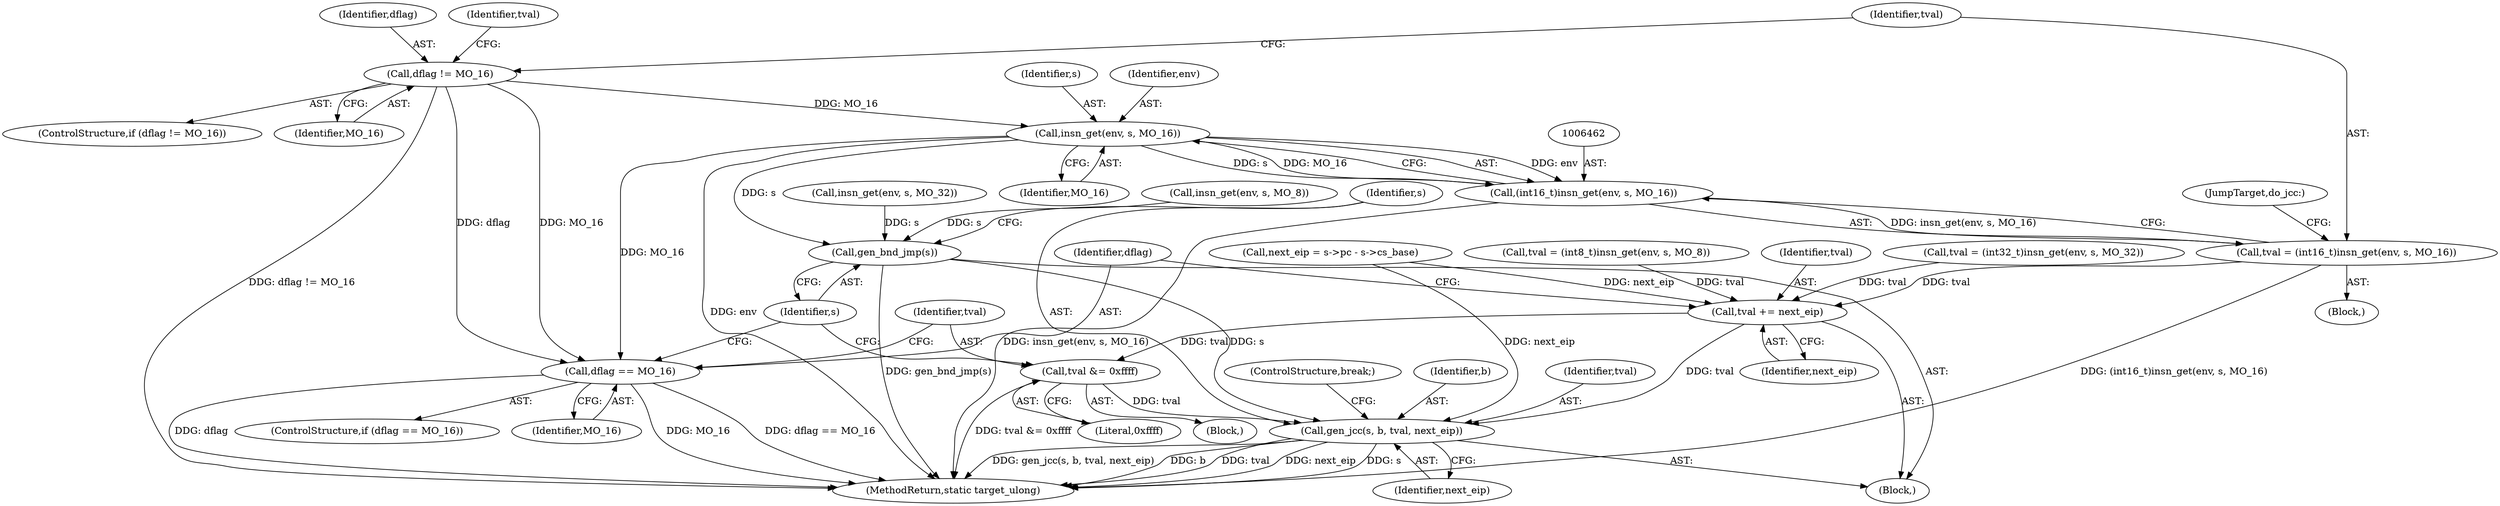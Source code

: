 digraph "0_qemu_30663fd26c0307e414622c7a8607fbc04f92ec14@pointer" {
"1006463" [label="(Call,insn_get(env, s, MO_16))"];
"1006445" [label="(Call,dflag != MO_16)"];
"1006461" [label="(Call,(int16_t)insn_get(env, s, MO_16))"];
"1006459" [label="(Call,tval = (int16_t)insn_get(env, s, MO_16))"];
"1006477" [label="(Call,tval += next_eip)"];
"1006485" [label="(Call,tval &= 0xffff)"];
"1006490" [label="(Call,gen_jcc(s, b, tval, next_eip))"];
"1006481" [label="(Call,dflag == MO_16)"];
"1006488" [label="(Call,gen_bnd_jmp(s))"];
"1006479" [label="(Identifier,next_eip)"];
"1006444" [label="(ControlStructure,if (dflag != MO_16))"];
"1006480" [label="(ControlStructure,if (dflag == MO_16))"];
"1006465" [label="(Identifier,s)"];
"1006434" [label="(Call,tval = (int8_t)insn_get(env, s, MO_8))"];
"1006483" [label="(Identifier,MO_16)"];
"1006461" [label="(Call,(int16_t)insn_get(env, s, MO_16))"];
"1006450" [label="(Identifier,tval)"];
"1006478" [label="(Identifier,tval)"];
"1006494" [label="(Identifier,next_eip)"];
"1006489" [label="(Identifier,s)"];
"1006445" [label="(Call,dflag != MO_16)"];
"1006446" [label="(Identifier,dflag)"];
"1006459" [label="(Call,tval = (int16_t)insn_get(env, s, MO_16))"];
"1006468" [label="(Call,next_eip = s->pc - s->cs_base)"];
"1006453" [label="(Call,insn_get(env, s, MO_32))"];
"1006458" [label="(Block,)"];
"1001025" [label="(Block,)"];
"1006477" [label="(Call,tval += next_eip)"];
"1006490" [label="(Call,gen_jcc(s, b, tval, next_eip))"];
"1006481" [label="(Call,dflag == MO_16)"];
"1006488" [label="(Call,gen_bnd_jmp(s))"];
"1006487" [label="(Literal,0xffff)"];
"1006486" [label="(Identifier,tval)"];
"1006447" [label="(Identifier,MO_16)"];
"1006467" [label="(JumpTarget,do_jcc:)"];
"1006491" [label="(Identifier,s)"];
"1006484" [label="(Block,)"];
"1006482" [label="(Identifier,dflag)"];
"1006495" [label="(ControlStructure,break;)"];
"1011840" [label="(MethodReturn,static target_ulong)"];
"1006485" [label="(Call,tval &= 0xffff)"];
"1006463" [label="(Call,insn_get(env, s, MO_16))"];
"1006438" [label="(Call,insn_get(env, s, MO_8))"];
"1006464" [label="(Identifier,env)"];
"1006466" [label="(Identifier,MO_16)"];
"1006492" [label="(Identifier,b)"];
"1006460" [label="(Identifier,tval)"];
"1006493" [label="(Identifier,tval)"];
"1006449" [label="(Call,tval = (int32_t)insn_get(env, s, MO_32))"];
"1006463" -> "1006461"  [label="AST: "];
"1006463" -> "1006466"  [label="CFG: "];
"1006464" -> "1006463"  [label="AST: "];
"1006465" -> "1006463"  [label="AST: "];
"1006466" -> "1006463"  [label="AST: "];
"1006461" -> "1006463"  [label="CFG: "];
"1006463" -> "1011840"  [label="DDG: env"];
"1006463" -> "1006461"  [label="DDG: env"];
"1006463" -> "1006461"  [label="DDG: s"];
"1006463" -> "1006461"  [label="DDG: MO_16"];
"1006445" -> "1006463"  [label="DDG: MO_16"];
"1006463" -> "1006481"  [label="DDG: MO_16"];
"1006463" -> "1006488"  [label="DDG: s"];
"1006445" -> "1006444"  [label="AST: "];
"1006445" -> "1006447"  [label="CFG: "];
"1006446" -> "1006445"  [label="AST: "];
"1006447" -> "1006445"  [label="AST: "];
"1006450" -> "1006445"  [label="CFG: "];
"1006460" -> "1006445"  [label="CFG: "];
"1006445" -> "1011840"  [label="DDG: dflag != MO_16"];
"1006445" -> "1006481"  [label="DDG: dflag"];
"1006445" -> "1006481"  [label="DDG: MO_16"];
"1006461" -> "1006459"  [label="AST: "];
"1006462" -> "1006461"  [label="AST: "];
"1006459" -> "1006461"  [label="CFG: "];
"1006461" -> "1011840"  [label="DDG: insn_get(env, s, MO_16)"];
"1006461" -> "1006459"  [label="DDG: insn_get(env, s, MO_16)"];
"1006459" -> "1006458"  [label="AST: "];
"1006460" -> "1006459"  [label="AST: "];
"1006467" -> "1006459"  [label="CFG: "];
"1006459" -> "1011840"  [label="DDG: (int16_t)insn_get(env, s, MO_16)"];
"1006459" -> "1006477"  [label="DDG: tval"];
"1006477" -> "1001025"  [label="AST: "];
"1006477" -> "1006479"  [label="CFG: "];
"1006478" -> "1006477"  [label="AST: "];
"1006479" -> "1006477"  [label="AST: "];
"1006482" -> "1006477"  [label="CFG: "];
"1006468" -> "1006477"  [label="DDG: next_eip"];
"1006434" -> "1006477"  [label="DDG: tval"];
"1006449" -> "1006477"  [label="DDG: tval"];
"1006477" -> "1006485"  [label="DDG: tval"];
"1006477" -> "1006490"  [label="DDG: tval"];
"1006485" -> "1006484"  [label="AST: "];
"1006485" -> "1006487"  [label="CFG: "];
"1006486" -> "1006485"  [label="AST: "];
"1006487" -> "1006485"  [label="AST: "];
"1006489" -> "1006485"  [label="CFG: "];
"1006485" -> "1011840"  [label="DDG: tval &= 0xffff"];
"1006485" -> "1006490"  [label="DDG: tval"];
"1006490" -> "1001025"  [label="AST: "];
"1006490" -> "1006494"  [label="CFG: "];
"1006491" -> "1006490"  [label="AST: "];
"1006492" -> "1006490"  [label="AST: "];
"1006493" -> "1006490"  [label="AST: "];
"1006494" -> "1006490"  [label="AST: "];
"1006495" -> "1006490"  [label="CFG: "];
"1006490" -> "1011840"  [label="DDG: gen_jcc(s, b, tval, next_eip)"];
"1006490" -> "1011840"  [label="DDG: b"];
"1006490" -> "1011840"  [label="DDG: tval"];
"1006490" -> "1011840"  [label="DDG: next_eip"];
"1006490" -> "1011840"  [label="DDG: s"];
"1006488" -> "1006490"  [label="DDG: s"];
"1006468" -> "1006490"  [label="DDG: next_eip"];
"1006481" -> "1006480"  [label="AST: "];
"1006481" -> "1006483"  [label="CFG: "];
"1006482" -> "1006481"  [label="AST: "];
"1006483" -> "1006481"  [label="AST: "];
"1006486" -> "1006481"  [label="CFG: "];
"1006489" -> "1006481"  [label="CFG: "];
"1006481" -> "1011840"  [label="DDG: dflag == MO_16"];
"1006481" -> "1011840"  [label="DDG: dflag"];
"1006481" -> "1011840"  [label="DDG: MO_16"];
"1006488" -> "1001025"  [label="AST: "];
"1006488" -> "1006489"  [label="CFG: "];
"1006489" -> "1006488"  [label="AST: "];
"1006491" -> "1006488"  [label="CFG: "];
"1006488" -> "1011840"  [label="DDG: gen_bnd_jmp(s)"];
"1006438" -> "1006488"  [label="DDG: s"];
"1006453" -> "1006488"  [label="DDG: s"];
}
